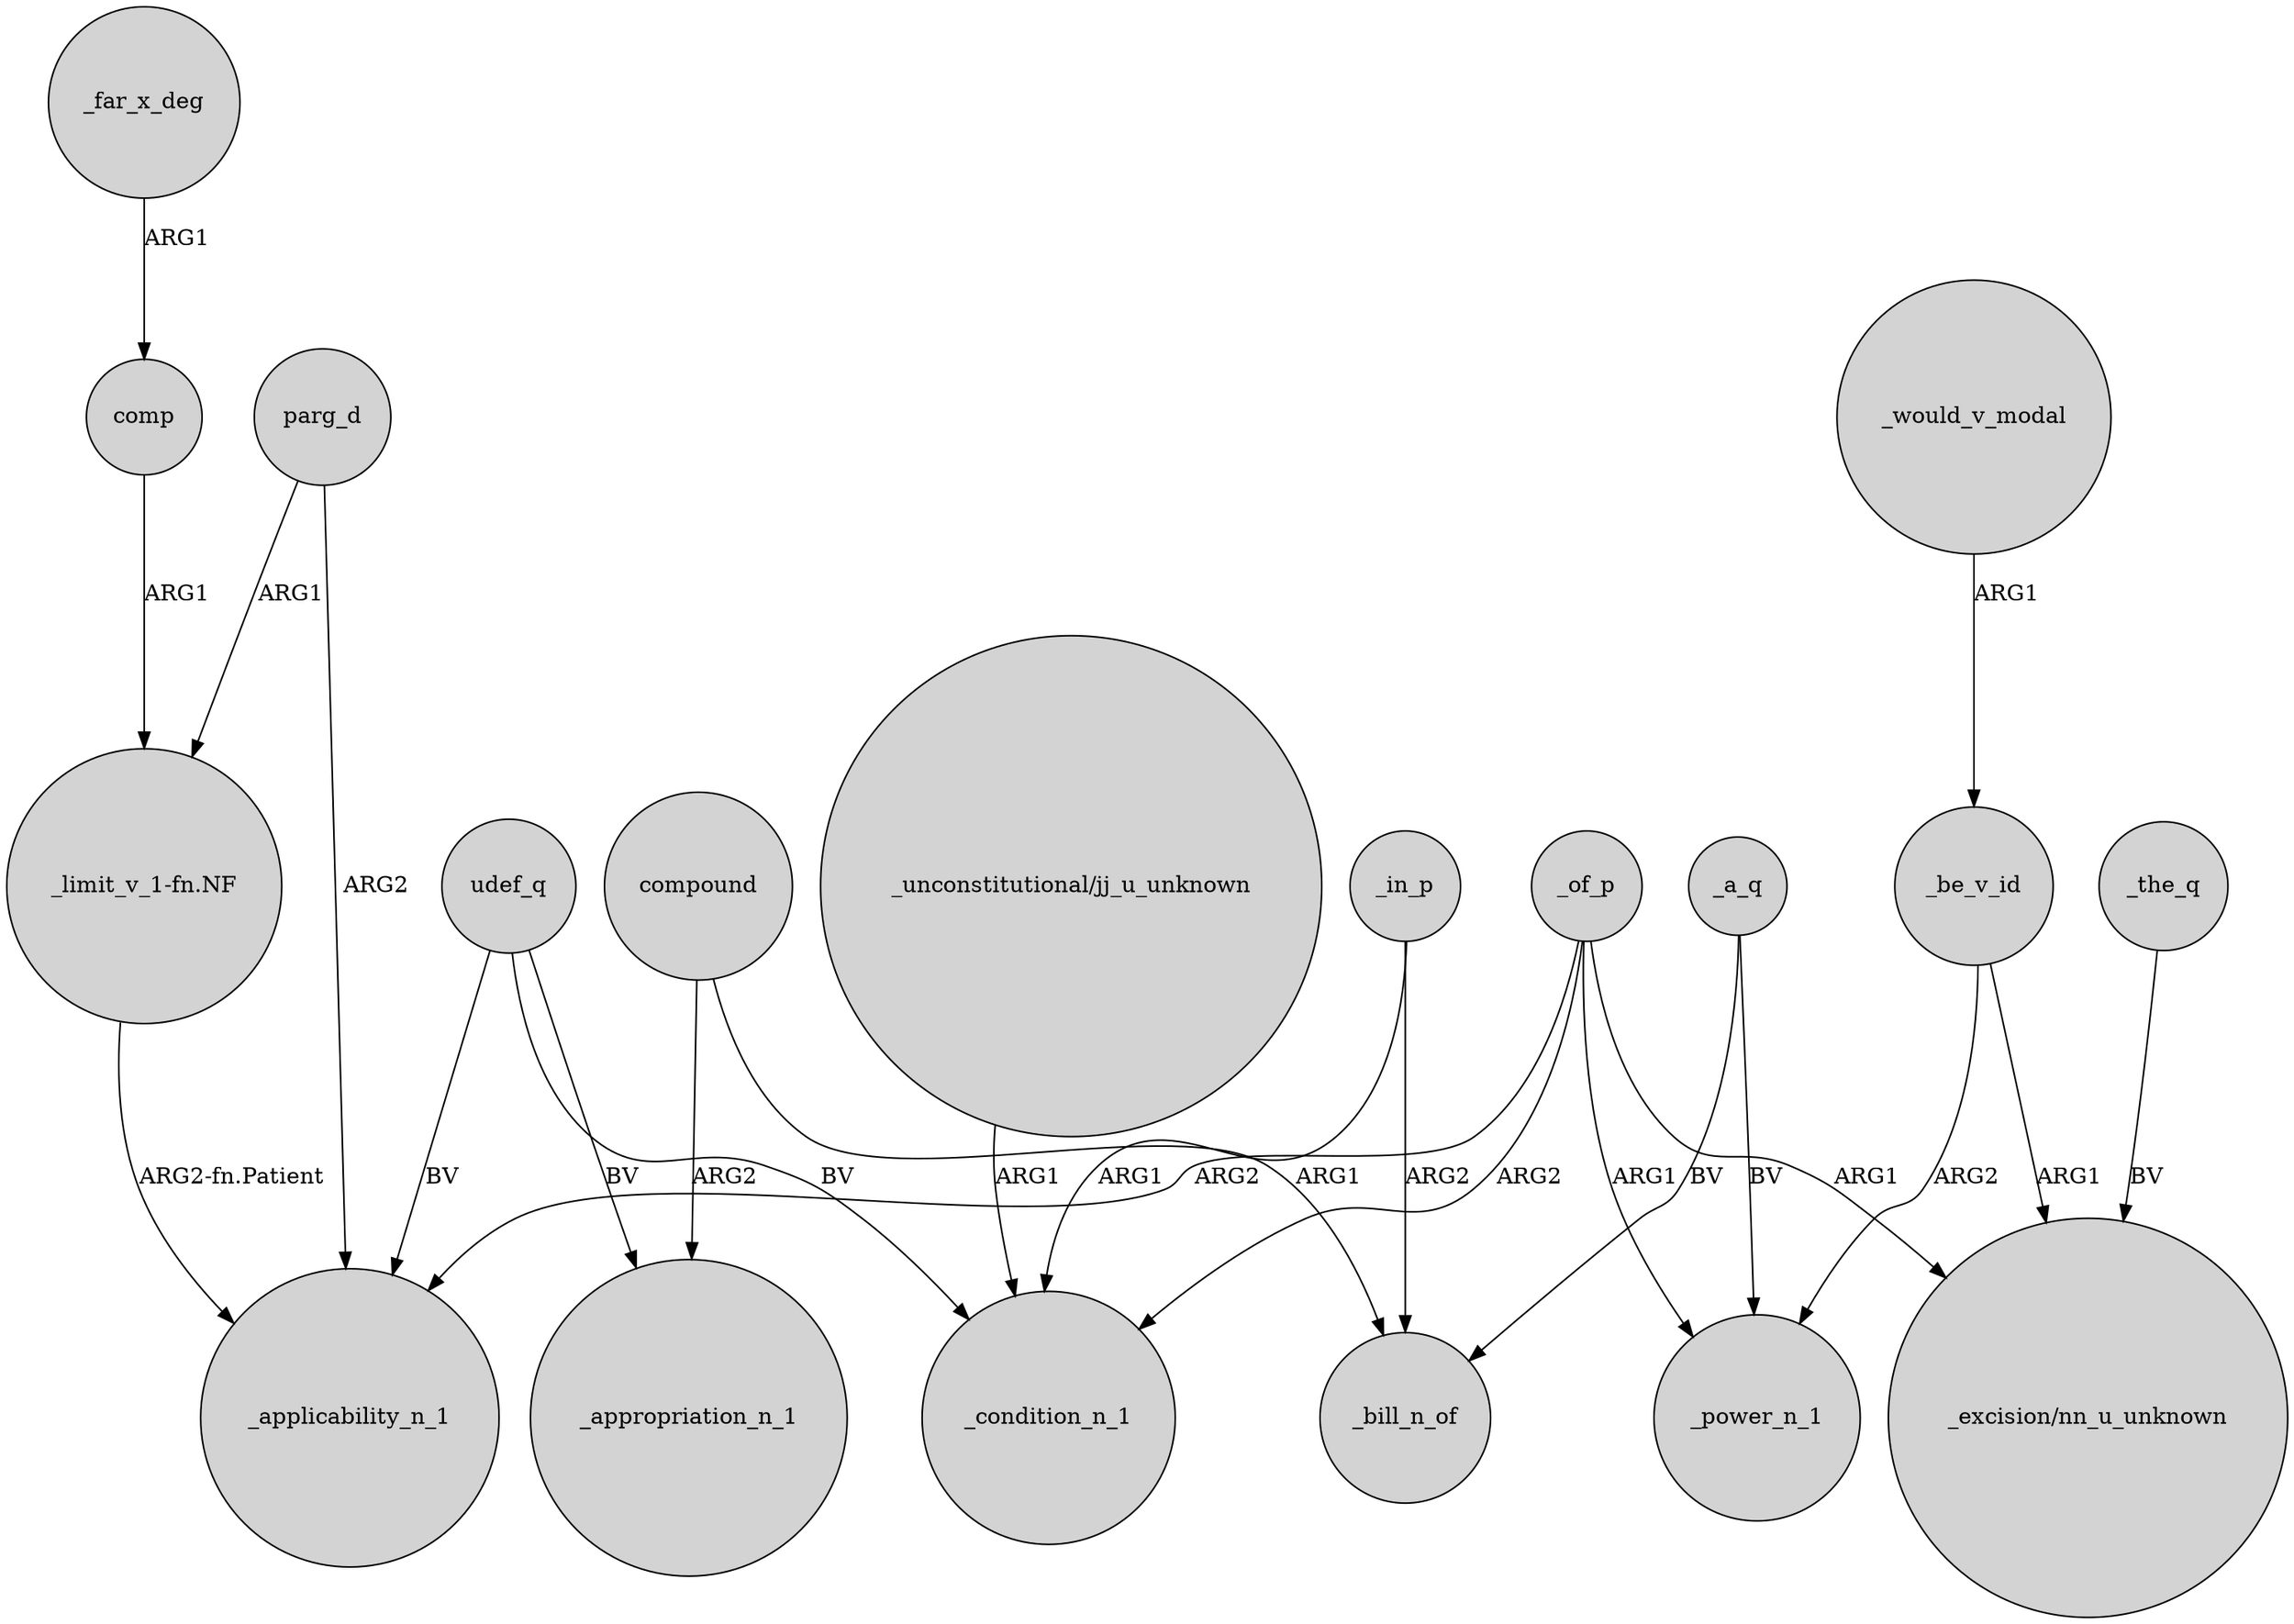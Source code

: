digraph {
	node [shape=circle style=filled]
	_of_p -> _applicability_n_1 [label=ARG2]
	_the_q -> "_excision/nn_u_unknown" [label=BV]
	udef_q -> _applicability_n_1 [label=BV]
	compound -> _bill_n_of [label=ARG1]
	_a_q -> _bill_n_of [label=BV]
	comp -> "_limit_v_1-fn.NF" [label=ARG1]
	_of_p -> _condition_n_1 [label=ARG2]
	_would_v_modal -> _be_v_id [label=ARG1]
	udef_q -> _appropriation_n_1 [label=BV]
	parg_d -> _applicability_n_1 [label=ARG2]
	_be_v_id -> _power_n_1 [label=ARG2]
	_a_q -> _power_n_1 [label=BV]
	_of_p -> _power_n_1 [label=ARG1]
	_in_p -> _bill_n_of [label=ARG2]
	udef_q -> _condition_n_1 [label=BV]
	parg_d -> "_limit_v_1-fn.NF" [label=ARG1]
	compound -> _appropriation_n_1 [label=ARG2]
	_far_x_deg -> comp [label=ARG1]
	_of_p -> "_excision/nn_u_unknown" [label=ARG1]
	_be_v_id -> "_excision/nn_u_unknown" [label=ARG1]
	"_unconstitutional/jj_u_unknown" -> _condition_n_1 [label=ARG1]
	"_limit_v_1-fn.NF" -> _applicability_n_1 [label="ARG2-fn.Patient"]
	_in_p -> _condition_n_1 [label=ARG1]
}
